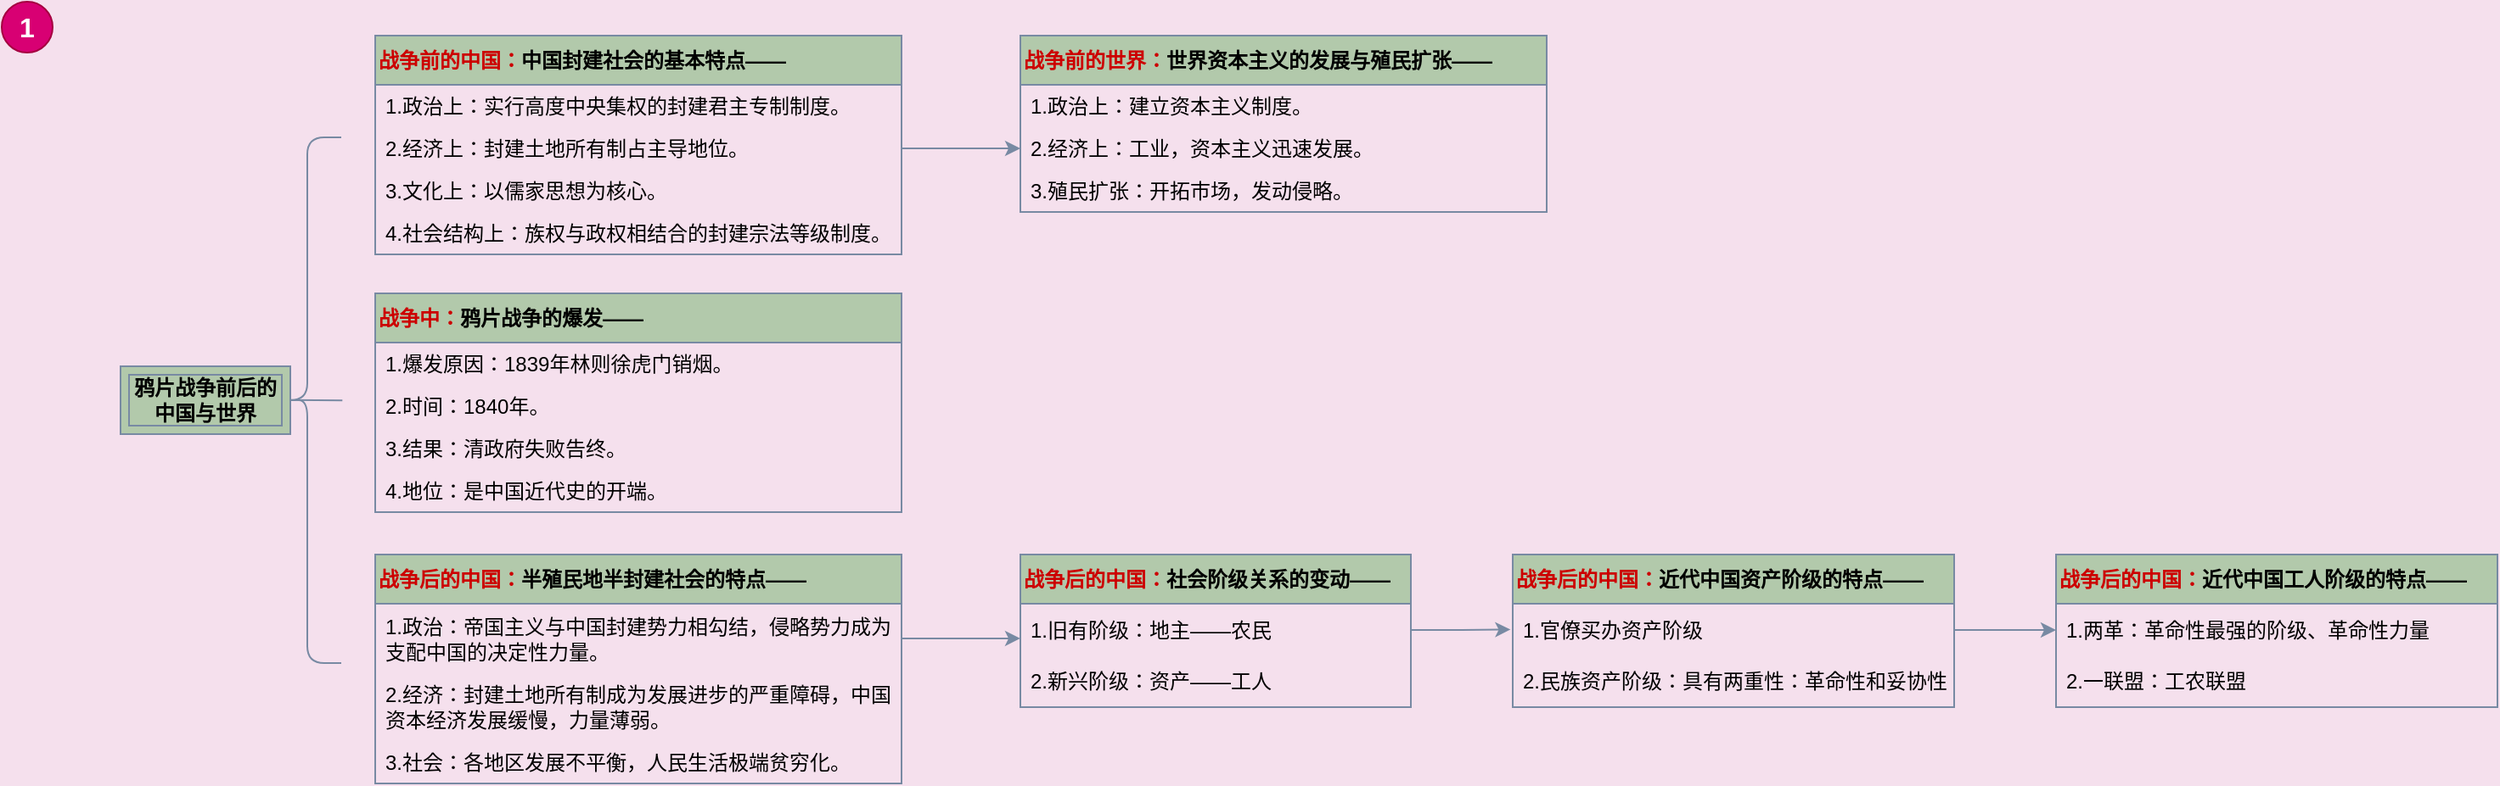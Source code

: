 <mxfile version="26.0.4">
  <diagram name="Page-1" id="a7904f86-f2b4-8e86-fa97-74104820619b">
    <mxGraphModel dx="1434" dy="826" grid="1" gridSize="10" guides="1" tooltips="1" connect="1" arrows="1" fold="1" page="1" pageScale="1" pageWidth="1654" pageHeight="2336" background="#F5E0ED" math="0" shadow="0">
      <root>
        <mxCell id="0" />
        <mxCell id="1" parent="0" />
        <mxCell id="9vHARivzKHTbLeYjrihz-2" value="&lt;font style=&quot;color: rgb(204, 0, 0);&quot;&gt;战争前的中国：&lt;/font&gt;中国封建社会的基本特点——" style="swimlane;fontStyle=1;align=left;verticalAlign=middle;childLayout=stackLayout;horizontal=1;startSize=29;horizontalStack=0;resizeParent=1;resizeParentMax=0;resizeLast=0;collapsible=0;marginBottom=0;html=1;whiteSpace=wrap;labelBackgroundColor=none;fillColor=#B2C9AB;strokeColor=#788AA3;fontColor=#000000;" parent="1" vertex="1">
          <mxGeometry x="250" y="40" width="310" height="129" as="geometry" />
        </mxCell>
        <mxCell id="9vHARivzKHTbLeYjrihz-3" value="1.政治上：实行高度中央集权的封建君主专制制度。" style="text;html=1;strokeColor=none;fillColor=none;align=left;verticalAlign=middle;spacingLeft=4;spacingRight=4;overflow=hidden;rotatable=0;points=[[0,0.5],[1,0.5]];portConstraint=eastwest;whiteSpace=wrap;labelBackgroundColor=none;fontColor=#000000;" parent="9vHARivzKHTbLeYjrihz-2" vertex="1">
          <mxGeometry y="29" width="310" height="25" as="geometry" />
        </mxCell>
        <mxCell id="9vHARivzKHTbLeYjrihz-4" value="2.经济上：封建土地所有制占主导地位。" style="text;html=1;strokeColor=none;fillColor=none;align=left;verticalAlign=middle;spacingLeft=4;spacingRight=4;overflow=hidden;rotatable=0;points=[[0,0.5],[1,0.5]];portConstraint=eastwest;whiteSpace=wrap;labelBackgroundColor=none;fontColor=#000000;" parent="9vHARivzKHTbLeYjrihz-2" vertex="1">
          <mxGeometry y="54" width="310" height="25" as="geometry" />
        </mxCell>
        <mxCell id="k37HZc9oZ8nupZ0TVwfT-5" value="3.文化上：以儒家思想为核心。" style="text;html=1;strokeColor=none;fillColor=none;align=left;verticalAlign=middle;spacingLeft=4;spacingRight=4;overflow=hidden;rotatable=0;points=[[0,0.5],[1,0.5]];portConstraint=eastwest;whiteSpace=wrap;labelBackgroundColor=none;fontColor=#000000;" vertex="1" parent="9vHARivzKHTbLeYjrihz-2">
          <mxGeometry y="79" width="310" height="25" as="geometry" />
        </mxCell>
        <mxCell id="k37HZc9oZ8nupZ0TVwfT-6" value="4.社会结构上：族权与政权相结合的封建宗法等级制度。" style="text;html=1;strokeColor=none;fillColor=none;align=left;verticalAlign=middle;spacingLeft=4;spacingRight=4;overflow=hidden;rotatable=0;points=[[0,0.5],[1,0.5]];portConstraint=eastwest;whiteSpace=wrap;labelBackgroundColor=none;fontColor=#000000;" vertex="1" parent="9vHARivzKHTbLeYjrihz-2">
          <mxGeometry y="104" width="310" height="25" as="geometry" />
        </mxCell>
        <mxCell id="9vHARivzKHTbLeYjrihz-5" value="1" style="ellipse;whiteSpace=wrap;html=1;aspect=fixed;rotation=0;strokeColor=#A50040;gradientDirection=east;fillColor=#d80073;rounded=0;pointerEvents=0;fontFamily=Helvetica;fontSize=16;spacingTop=4;spacingBottom=4;spacingLeft=4;spacingRight=4;points=[];fontStyle=1;labelBackgroundColor=none;fontColor=#ffffff;" parent="1" vertex="1">
          <mxGeometry x="30" y="20" width="30" height="30" as="geometry" />
        </mxCell>
        <mxCell id="9vHARivzKHTbLeYjrihz-6" value="" style="shape=curlyBracket;whiteSpace=wrap;html=1;rounded=1;labelPosition=left;verticalLabelPosition=middle;align=right;verticalAlign=middle;size=0.5;labelBackgroundColor=none;fillColor=#B2C9AB;strokeColor=#788AA3;fontColor=#000000;" parent="1" vertex="1">
          <mxGeometry x="190" y="100" width="40" height="310" as="geometry" />
        </mxCell>
        <mxCell id="k37HZc9oZ8nupZ0TVwfT-4" value="鸦片战争前后的中国与世界" style="shape=ext;margin=3;double=1;whiteSpace=wrap;html=1;align=center;strokeColor=#788AA3;fontColor=#000000;fillColor=#B2C9AB;fontStyle=1;labelBackgroundColor=none;" vertex="1" parent="1">
          <mxGeometry x="100" y="235" width="100" height="40" as="geometry" />
        </mxCell>
        <mxCell id="k37HZc9oZ8nupZ0TVwfT-8" value="&lt;font style=&quot;color: rgb(204, 0, 0);&quot;&gt;战争前的世界：&lt;/font&gt;&lt;font style=&quot;&quot;&gt;&lt;font&gt;世界资本主义的发展与殖民扩张&lt;/font&gt;——&lt;/font&gt;" style="swimlane;fontStyle=1;align=left;verticalAlign=middle;childLayout=stackLayout;horizontal=1;startSize=29;horizontalStack=0;resizeParent=1;resizeParentMax=0;resizeLast=0;collapsible=0;marginBottom=0;html=1;whiteSpace=wrap;labelBackgroundColor=none;fillColor=#B2C9AB;strokeColor=#788AA3;fontColor=#000000;" vertex="1" parent="1">
          <mxGeometry x="630" y="40" width="310" height="104" as="geometry" />
        </mxCell>
        <mxCell id="k37HZc9oZ8nupZ0TVwfT-9" value="1.政治上：建立资本主义制度。" style="text;html=1;strokeColor=none;fillColor=none;align=left;verticalAlign=middle;spacingLeft=4;spacingRight=4;overflow=hidden;rotatable=0;points=[[0,0.5],[1,0.5]];portConstraint=eastwest;whiteSpace=wrap;labelBackgroundColor=none;fontColor=#000000;" vertex="1" parent="k37HZc9oZ8nupZ0TVwfT-8">
          <mxGeometry y="29" width="310" height="25" as="geometry" />
        </mxCell>
        <mxCell id="k37HZc9oZ8nupZ0TVwfT-10" value="2.经济上：工业，资本主义迅速发展。" style="text;html=1;strokeColor=none;fillColor=none;align=left;verticalAlign=middle;spacingLeft=4;spacingRight=4;overflow=hidden;rotatable=0;points=[[0,0.5],[1,0.5]];portConstraint=eastwest;whiteSpace=wrap;labelBackgroundColor=none;fontColor=#000000;" vertex="1" parent="k37HZc9oZ8nupZ0TVwfT-8">
          <mxGeometry y="54" width="310" height="25" as="geometry" />
        </mxCell>
        <mxCell id="k37HZc9oZ8nupZ0TVwfT-11" value="3.殖民扩张：开拓市场，发动侵略。" style="text;html=1;strokeColor=none;fillColor=none;align=left;verticalAlign=middle;spacingLeft=4;spacingRight=4;overflow=hidden;rotatable=0;points=[[0,0.5],[1,0.5]];portConstraint=eastwest;whiteSpace=wrap;labelBackgroundColor=none;fontColor=#000000;" vertex="1" parent="k37HZc9oZ8nupZ0TVwfT-8">
          <mxGeometry y="79" width="310" height="25" as="geometry" />
        </mxCell>
        <mxCell id="k37HZc9oZ8nupZ0TVwfT-13" value="&lt;font style=&quot;color: rgb(204, 0, 0);&quot;&gt;战争中：&lt;/font&gt;鸦片战争的爆发——" style="swimlane;fontStyle=1;align=left;verticalAlign=middle;childLayout=stackLayout;horizontal=1;startSize=29;horizontalStack=0;resizeParent=1;resizeParentMax=0;resizeLast=0;collapsible=0;marginBottom=0;html=1;whiteSpace=wrap;labelBackgroundColor=none;fillColor=#B2C9AB;strokeColor=#788AA3;fontColor=#000000;" vertex="1" parent="1">
          <mxGeometry x="250" y="192" width="310" height="129" as="geometry" />
        </mxCell>
        <mxCell id="k37HZc9oZ8nupZ0TVwfT-14" value="1.爆发原因：1839年林则徐虎门销烟。" style="text;html=1;strokeColor=none;fillColor=none;align=left;verticalAlign=middle;spacingLeft=4;spacingRight=4;overflow=hidden;rotatable=0;points=[[0,0.5],[1,0.5]];portConstraint=eastwest;whiteSpace=wrap;labelBackgroundColor=none;fontColor=#000000;" vertex="1" parent="k37HZc9oZ8nupZ0TVwfT-13">
          <mxGeometry y="29" width="310" height="25" as="geometry" />
        </mxCell>
        <mxCell id="k37HZc9oZ8nupZ0TVwfT-15" value="2.时间：1840年。" style="text;html=1;strokeColor=none;fillColor=none;align=left;verticalAlign=middle;spacingLeft=4;spacingRight=4;overflow=hidden;rotatable=0;points=[[0,0.5],[1,0.5]];portConstraint=eastwest;whiteSpace=wrap;labelBackgroundColor=none;fontColor=#000000;" vertex="1" parent="k37HZc9oZ8nupZ0TVwfT-13">
          <mxGeometry y="54" width="310" height="25" as="geometry" />
        </mxCell>
        <mxCell id="k37HZc9oZ8nupZ0TVwfT-16" value="3.结果：清政府失败告终。" style="text;html=1;strokeColor=none;fillColor=none;align=left;verticalAlign=middle;spacingLeft=4;spacingRight=4;overflow=hidden;rotatable=0;points=[[0,0.5],[1,0.5]];portConstraint=eastwest;whiteSpace=wrap;labelBackgroundColor=none;fontColor=#000000;" vertex="1" parent="k37HZc9oZ8nupZ0TVwfT-13">
          <mxGeometry y="79" width="310" height="25" as="geometry" />
        </mxCell>
        <mxCell id="k37HZc9oZ8nupZ0TVwfT-17" value="4.地位：是中国近代史的开端。" style="text;html=1;strokeColor=none;fillColor=none;align=left;verticalAlign=middle;spacingLeft=4;spacingRight=4;overflow=hidden;rotatable=0;points=[[0,0.5],[1,0.5]];portConstraint=eastwest;whiteSpace=wrap;labelBackgroundColor=none;fontColor=#000000;" vertex="1" parent="k37HZc9oZ8nupZ0TVwfT-13">
          <mxGeometry y="104" width="310" height="25" as="geometry" />
        </mxCell>
        <mxCell id="k37HZc9oZ8nupZ0TVwfT-18" style="edgeStyle=orthogonalEdgeStyle;rounded=0;orthogonalLoop=1;jettySize=auto;html=1;exitX=1;exitY=0.5;exitDx=0;exitDy=0;entryX=0;entryY=0.5;entryDx=0;entryDy=0;strokeColor=#788AA3;fontColor=#46495D;fillColor=#B2C9AB;" edge="1" parent="1" source="9vHARivzKHTbLeYjrihz-4" target="k37HZc9oZ8nupZ0TVwfT-10">
          <mxGeometry relative="1" as="geometry" />
        </mxCell>
        <mxCell id="k37HZc9oZ8nupZ0TVwfT-19" value="&lt;font style=&quot;color: rgb(204, 0, 0);&quot;&gt;战争后的中国：&lt;/font&gt;半殖民地半封建社会的特点——" style="swimlane;fontStyle=1;align=left;verticalAlign=middle;childLayout=stackLayout;horizontal=1;startSize=29;horizontalStack=0;resizeParent=1;resizeParentMax=0;resizeLast=0;collapsible=0;marginBottom=0;html=1;whiteSpace=wrap;labelBackgroundColor=none;fillColor=#B2C9AB;strokeColor=#788AA3;fontColor=#000000;" vertex="1" parent="1">
          <mxGeometry x="250" y="346" width="310" height="135" as="geometry" />
        </mxCell>
        <mxCell id="k37HZc9oZ8nupZ0TVwfT-20" value="1.政治：帝国主义与中国封建势力相勾结，侵略势力成为支配中国的决定性力量。" style="text;html=1;strokeColor=none;fillColor=none;align=left;verticalAlign=middle;spacingLeft=4;spacingRight=4;overflow=hidden;rotatable=0;points=[[0,0.5],[1,0.5]];portConstraint=eastwest;whiteSpace=wrap;labelBackgroundColor=none;fontColor=#000000;" vertex="1" parent="k37HZc9oZ8nupZ0TVwfT-19">
          <mxGeometry y="29" width="310" height="41" as="geometry" />
        </mxCell>
        <mxCell id="k37HZc9oZ8nupZ0TVwfT-21" value="2.经济：封建土地所有制成为发展进步的严重障碍，中国资本经济发展缓慢，力量薄弱。" style="text;html=1;strokeColor=none;fillColor=none;align=left;verticalAlign=middle;spacingLeft=4;spacingRight=4;overflow=hidden;rotatable=0;points=[[0,0.5],[1,0.5]];portConstraint=eastwest;whiteSpace=wrap;labelBackgroundColor=none;fontColor=#000000;" vertex="1" parent="k37HZc9oZ8nupZ0TVwfT-19">
          <mxGeometry y="70" width="310" height="40" as="geometry" />
        </mxCell>
        <mxCell id="k37HZc9oZ8nupZ0TVwfT-22" value="3.社会：各地区发展不平衡，人民生活极端贫穷化。" style="text;html=1;strokeColor=none;fillColor=none;align=left;verticalAlign=middle;spacingLeft=4;spacingRight=4;overflow=hidden;rotatable=0;points=[[0,0.5],[1,0.5]];portConstraint=eastwest;whiteSpace=wrap;labelBackgroundColor=none;fontColor=#000000;" vertex="1" parent="k37HZc9oZ8nupZ0TVwfT-19">
          <mxGeometry y="110" width="310" height="25" as="geometry" />
        </mxCell>
        <mxCell id="k37HZc9oZ8nupZ0TVwfT-24" value="&lt;font style=&quot;color: rgb(204, 0, 0);&quot;&gt;战争后的中国：&lt;/font&gt;社会阶级关系的变动——" style="swimlane;fontStyle=1;align=left;verticalAlign=middle;childLayout=stackLayout;horizontal=1;startSize=29;horizontalStack=0;resizeParent=1;resizeParentMax=0;resizeLast=0;collapsible=0;marginBottom=0;html=1;whiteSpace=wrap;labelBackgroundColor=none;fillColor=#B2C9AB;strokeColor=#788AA3;fontColor=#000000;" vertex="1" parent="1">
          <mxGeometry x="630" y="346" width="230" height="90" as="geometry" />
        </mxCell>
        <mxCell id="k37HZc9oZ8nupZ0TVwfT-25" value="1.旧有阶级：地主——农民" style="text;html=1;strokeColor=none;fillColor=none;align=left;verticalAlign=middle;spacingLeft=4;spacingRight=4;overflow=hidden;rotatable=0;points=[[0,0.5],[1,0.5]];portConstraint=eastwest;whiteSpace=wrap;labelBackgroundColor=none;fontColor=#000000;" vertex="1" parent="k37HZc9oZ8nupZ0TVwfT-24">
          <mxGeometry y="29" width="230" height="31" as="geometry" />
        </mxCell>
        <mxCell id="k37HZc9oZ8nupZ0TVwfT-26" value="2.新兴阶级：资产——工人" style="text;html=1;strokeColor=none;fillColor=none;align=left;verticalAlign=middle;spacingLeft=4;spacingRight=4;overflow=hidden;rotatable=0;points=[[0,0.5],[1,0.5]];portConstraint=eastwest;whiteSpace=wrap;labelBackgroundColor=none;fontColor=#000000;" vertex="1" parent="k37HZc9oZ8nupZ0TVwfT-24">
          <mxGeometry y="60" width="230" height="30" as="geometry" />
        </mxCell>
        <mxCell id="k37HZc9oZ8nupZ0TVwfT-29" style="edgeStyle=orthogonalEdgeStyle;rounded=0;orthogonalLoop=1;jettySize=auto;html=1;entryX=0;entryY=0.661;entryDx=0;entryDy=0;entryPerimeter=0;strokeColor=#788AA3;fontColor=#46495D;fillColor=#B2C9AB;" edge="1" parent="1" source="k37HZc9oZ8nupZ0TVwfT-20" target="k37HZc9oZ8nupZ0TVwfT-25">
          <mxGeometry relative="1" as="geometry" />
        </mxCell>
        <mxCell id="k37HZc9oZ8nupZ0TVwfT-30" value="&lt;font style=&quot;color: rgb(204, 0, 0);&quot;&gt;战争后的中国：&lt;/font&gt;近代中国资产阶级的特点——" style="swimlane;fontStyle=1;align=left;verticalAlign=middle;childLayout=stackLayout;horizontal=1;startSize=29;horizontalStack=0;resizeParent=1;resizeParentMax=0;resizeLast=0;collapsible=0;marginBottom=0;html=1;whiteSpace=wrap;labelBackgroundColor=none;fillColor=#B2C9AB;strokeColor=#788AA3;fontColor=#000000;" vertex="1" parent="1">
          <mxGeometry x="920" y="346" width="260" height="90" as="geometry" />
        </mxCell>
        <mxCell id="k37HZc9oZ8nupZ0TVwfT-31" value="1.官僚买办资产阶级" style="text;html=1;strokeColor=none;fillColor=none;align=left;verticalAlign=middle;spacingLeft=4;spacingRight=4;overflow=hidden;rotatable=0;points=[[0,0.5],[1,0.5]];portConstraint=eastwest;whiteSpace=wrap;labelBackgroundColor=none;fontColor=#000000;" vertex="1" parent="k37HZc9oZ8nupZ0TVwfT-30">
          <mxGeometry y="29" width="260" height="31" as="geometry" />
        </mxCell>
        <mxCell id="k37HZc9oZ8nupZ0TVwfT-32" value="2.民族资产阶级：具有两重性：革命性和妥协性" style="text;html=1;strokeColor=none;fillColor=none;align=left;verticalAlign=middle;spacingLeft=4;spacingRight=4;overflow=hidden;rotatable=0;points=[[0,0.5],[1,0.5]];portConstraint=eastwest;whiteSpace=wrap;labelBackgroundColor=none;fontColor=#000000;" vertex="1" parent="k37HZc9oZ8nupZ0TVwfT-30">
          <mxGeometry y="60" width="260" height="30" as="geometry" />
        </mxCell>
        <mxCell id="k37HZc9oZ8nupZ0TVwfT-33" value="&lt;font style=&quot;color: rgb(204, 0, 0);&quot;&gt;战争后的中国：&lt;/font&gt;近代中国工人阶级的特点——" style="swimlane;fontStyle=1;align=left;verticalAlign=middle;childLayout=stackLayout;horizontal=1;startSize=29;horizontalStack=0;resizeParent=1;resizeParentMax=0;resizeLast=0;collapsible=0;marginBottom=0;html=1;whiteSpace=wrap;labelBackgroundColor=none;fillColor=#B2C9AB;strokeColor=#788AA3;fontColor=#000000;" vertex="1" parent="1">
          <mxGeometry x="1240" y="346" width="260" height="90" as="geometry" />
        </mxCell>
        <mxCell id="k37HZc9oZ8nupZ0TVwfT-34" value="1.两革：革命性最强的阶级、革命性力量" style="text;html=1;strokeColor=none;fillColor=none;align=left;verticalAlign=middle;spacingLeft=4;spacingRight=4;overflow=hidden;rotatable=0;points=[[0,0.5],[1,0.5]];portConstraint=eastwest;whiteSpace=wrap;labelBackgroundColor=none;fontColor=#000000;" vertex="1" parent="k37HZc9oZ8nupZ0TVwfT-33">
          <mxGeometry y="29" width="260" height="31" as="geometry" />
        </mxCell>
        <mxCell id="k37HZc9oZ8nupZ0TVwfT-35" value="2.一联盟：工农联盟" style="text;html=1;strokeColor=none;fillColor=none;align=left;verticalAlign=middle;spacingLeft=4;spacingRight=4;overflow=hidden;rotatable=0;points=[[0,0.5],[1,0.5]];portConstraint=eastwest;whiteSpace=wrap;labelBackgroundColor=none;fontColor=#000000;" vertex="1" parent="k37HZc9oZ8nupZ0TVwfT-33">
          <mxGeometry y="60" width="260" height="30" as="geometry" />
        </mxCell>
        <mxCell id="k37HZc9oZ8nupZ0TVwfT-36" style="edgeStyle=orthogonalEdgeStyle;rounded=0;orthogonalLoop=1;jettySize=auto;html=1;entryX=0;entryY=0.5;entryDx=0;entryDy=0;strokeColor=#788AA3;fontColor=#46495D;fillColor=#B2C9AB;" edge="1" parent="1" source="k37HZc9oZ8nupZ0TVwfT-31" target="k37HZc9oZ8nupZ0TVwfT-34">
          <mxGeometry relative="1" as="geometry" />
        </mxCell>
        <mxCell id="k37HZc9oZ8nupZ0TVwfT-38" style="edgeStyle=orthogonalEdgeStyle;rounded=0;orthogonalLoop=1;jettySize=auto;html=1;entryX=-0.005;entryY=0.491;entryDx=0;entryDy=0;entryPerimeter=0;strokeColor=#788AA3;fontColor=#46495D;fillColor=#B2C9AB;" edge="1" parent="1" source="k37HZc9oZ8nupZ0TVwfT-25" target="k37HZc9oZ8nupZ0TVwfT-31">
          <mxGeometry relative="1" as="geometry" />
        </mxCell>
        <mxCell id="k37HZc9oZ8nupZ0TVwfT-42" value="" style="endArrow=none;html=1;rounded=0;strokeColor=#788AA3;fontColor=#46495D;fillColor=#B2C9AB;exitX=0.46;exitY=0.5;exitDx=0;exitDy=0;exitPerimeter=0;" edge="1" parent="1">
          <mxGeometry width="50" height="50" relative="1" as="geometry">
            <mxPoint x="200.0" y="254.88" as="sourcePoint" />
            <mxPoint x="230.67" y="255.11" as="targetPoint" />
          </mxGeometry>
        </mxCell>
      </root>
    </mxGraphModel>
  </diagram>
</mxfile>
